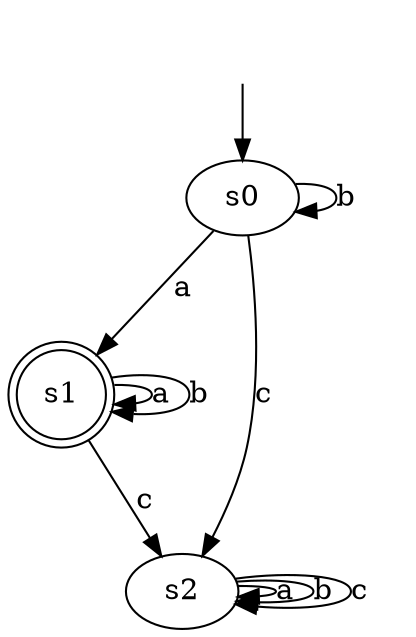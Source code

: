 digraph{
""[shape=none]
s1[shape=doublecircle]
""->s0
s0->s1[label=a]
s0->s0[label=b]
s0->s2[label=c]
s1->s1[label=a]
s1->s1[label=b]
s1->s2[label=c]
s2->s2[label=a]
s2->s2[label=b]
s2->s2[label=c]
}